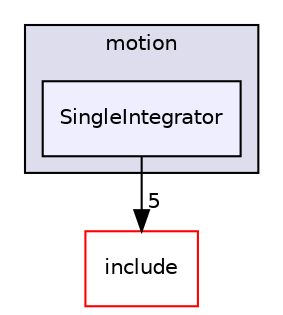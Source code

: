 digraph "/root/scrimmage/scrimmage/src/plugins/motion/SingleIntegrator" {
  compound=true
  node [ fontsize="10", fontname="Helvetica"];
  edge [ labelfontsize="10", labelfontname="Helvetica"];
  subgraph clusterdir_5f8427e50c3373d6d1a638fa0a1c8683 {
    graph [ bgcolor="#ddddee", pencolor="black", label="motion" fontname="Helvetica", fontsize="10", URL="dir_5f8427e50c3373d6d1a638fa0a1c8683.html"]
  dir_f186921fadb548dec541032ea377296b [shape=box, label="SingleIntegrator", style="filled", fillcolor="#eeeeff", pencolor="black", URL="dir_f186921fadb548dec541032ea377296b.html"];
  }
  dir_d44c64559bbebec7f509842c48db8b23 [shape=box label="include" fillcolor="white" style="filled" color="red" URL="dir_d44c64559bbebec7f509842c48db8b23.html"];
  dir_f186921fadb548dec541032ea377296b->dir_d44c64559bbebec7f509842c48db8b23 [headlabel="5", labeldistance=1.5 headhref="dir_000256_000004.html"];
}
